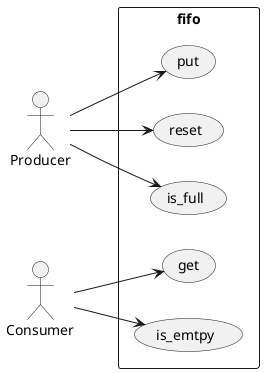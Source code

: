 @startuml
left to right direction
actor "Producer" as producer
actor "Consumer" as consumer

rectangle fifo {
  usecase "put" as put
  usecase "reset" as reset 
  usecase "is_full" as full
  usecase "get" as get
  usecase "is_emtpy" as empty
}

producer --> put
producer --> reset
producer --> full
consumer --> get
consumer --> empty
@enduml